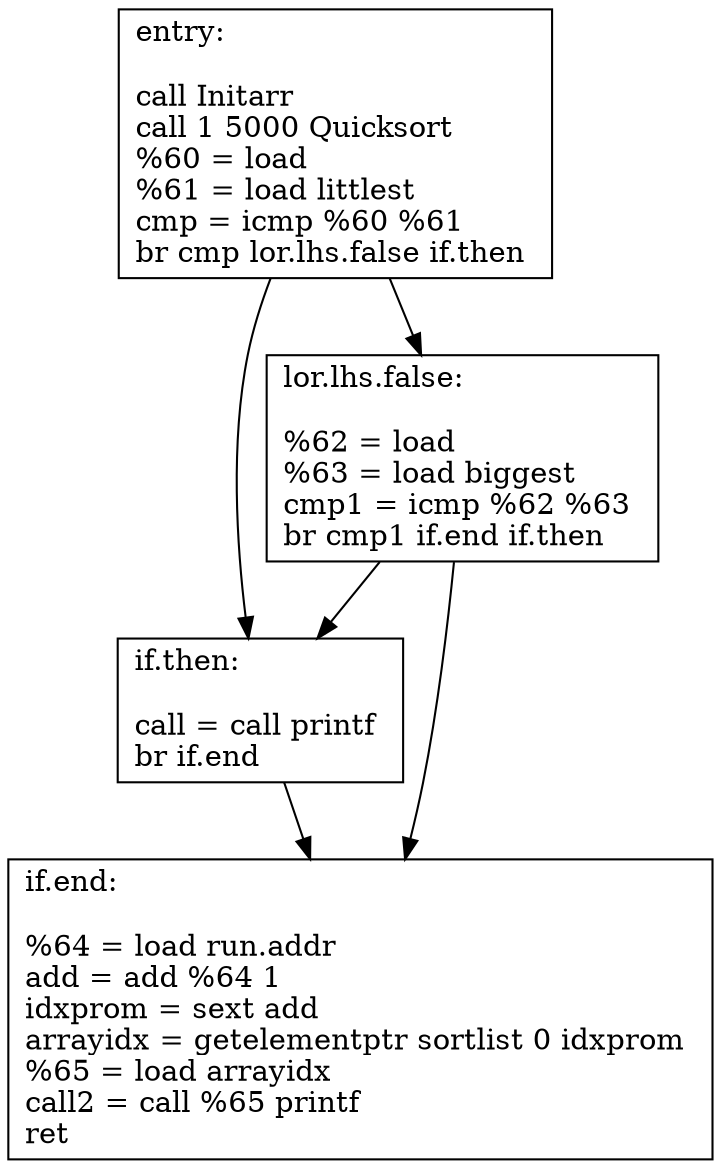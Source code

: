digraph "CFG for 'Quick' function" {
	entry[shape=record,
		label="{entry:\l\l
			call Initarr \l
			call 1 5000 Quicksort \l
			%60 = load \l
			%61 = load littlest \l
			cmp = icmp %60 %61 \l
			br cmp lor.lhs.false if.then \l
		}"
	];
	entry -> ifthen;
	entry -> lorlhsfalse;
	lorlhsfalse[shape=record,
		label="{lor.lhs.false:\l\l
			%62 = load \l
			%63 = load biggest \l
			cmp1 = icmp %62 %63 \l
			br cmp1 if.end if.then \l
		}"
	];
	lorlhsfalse -> ifthen;
	lorlhsfalse -> ifend;
	ifthen[shape=record,
		label="{if.then:\l\l
			call = call printf \l
			br if.end \l
		}"
	];
	ifthen -> ifend;
	ifend[shape=record,
		label="{if.end:\l\l
			%64 = load run.addr \l
			add = add %64 1 \l
			idxprom = sext add \l
			arrayidx = getelementptr sortlist 0 idxprom \l
			%65 = load arrayidx \l
			call2 = call %65 printf \l
			ret \l
		}"
	];
}
